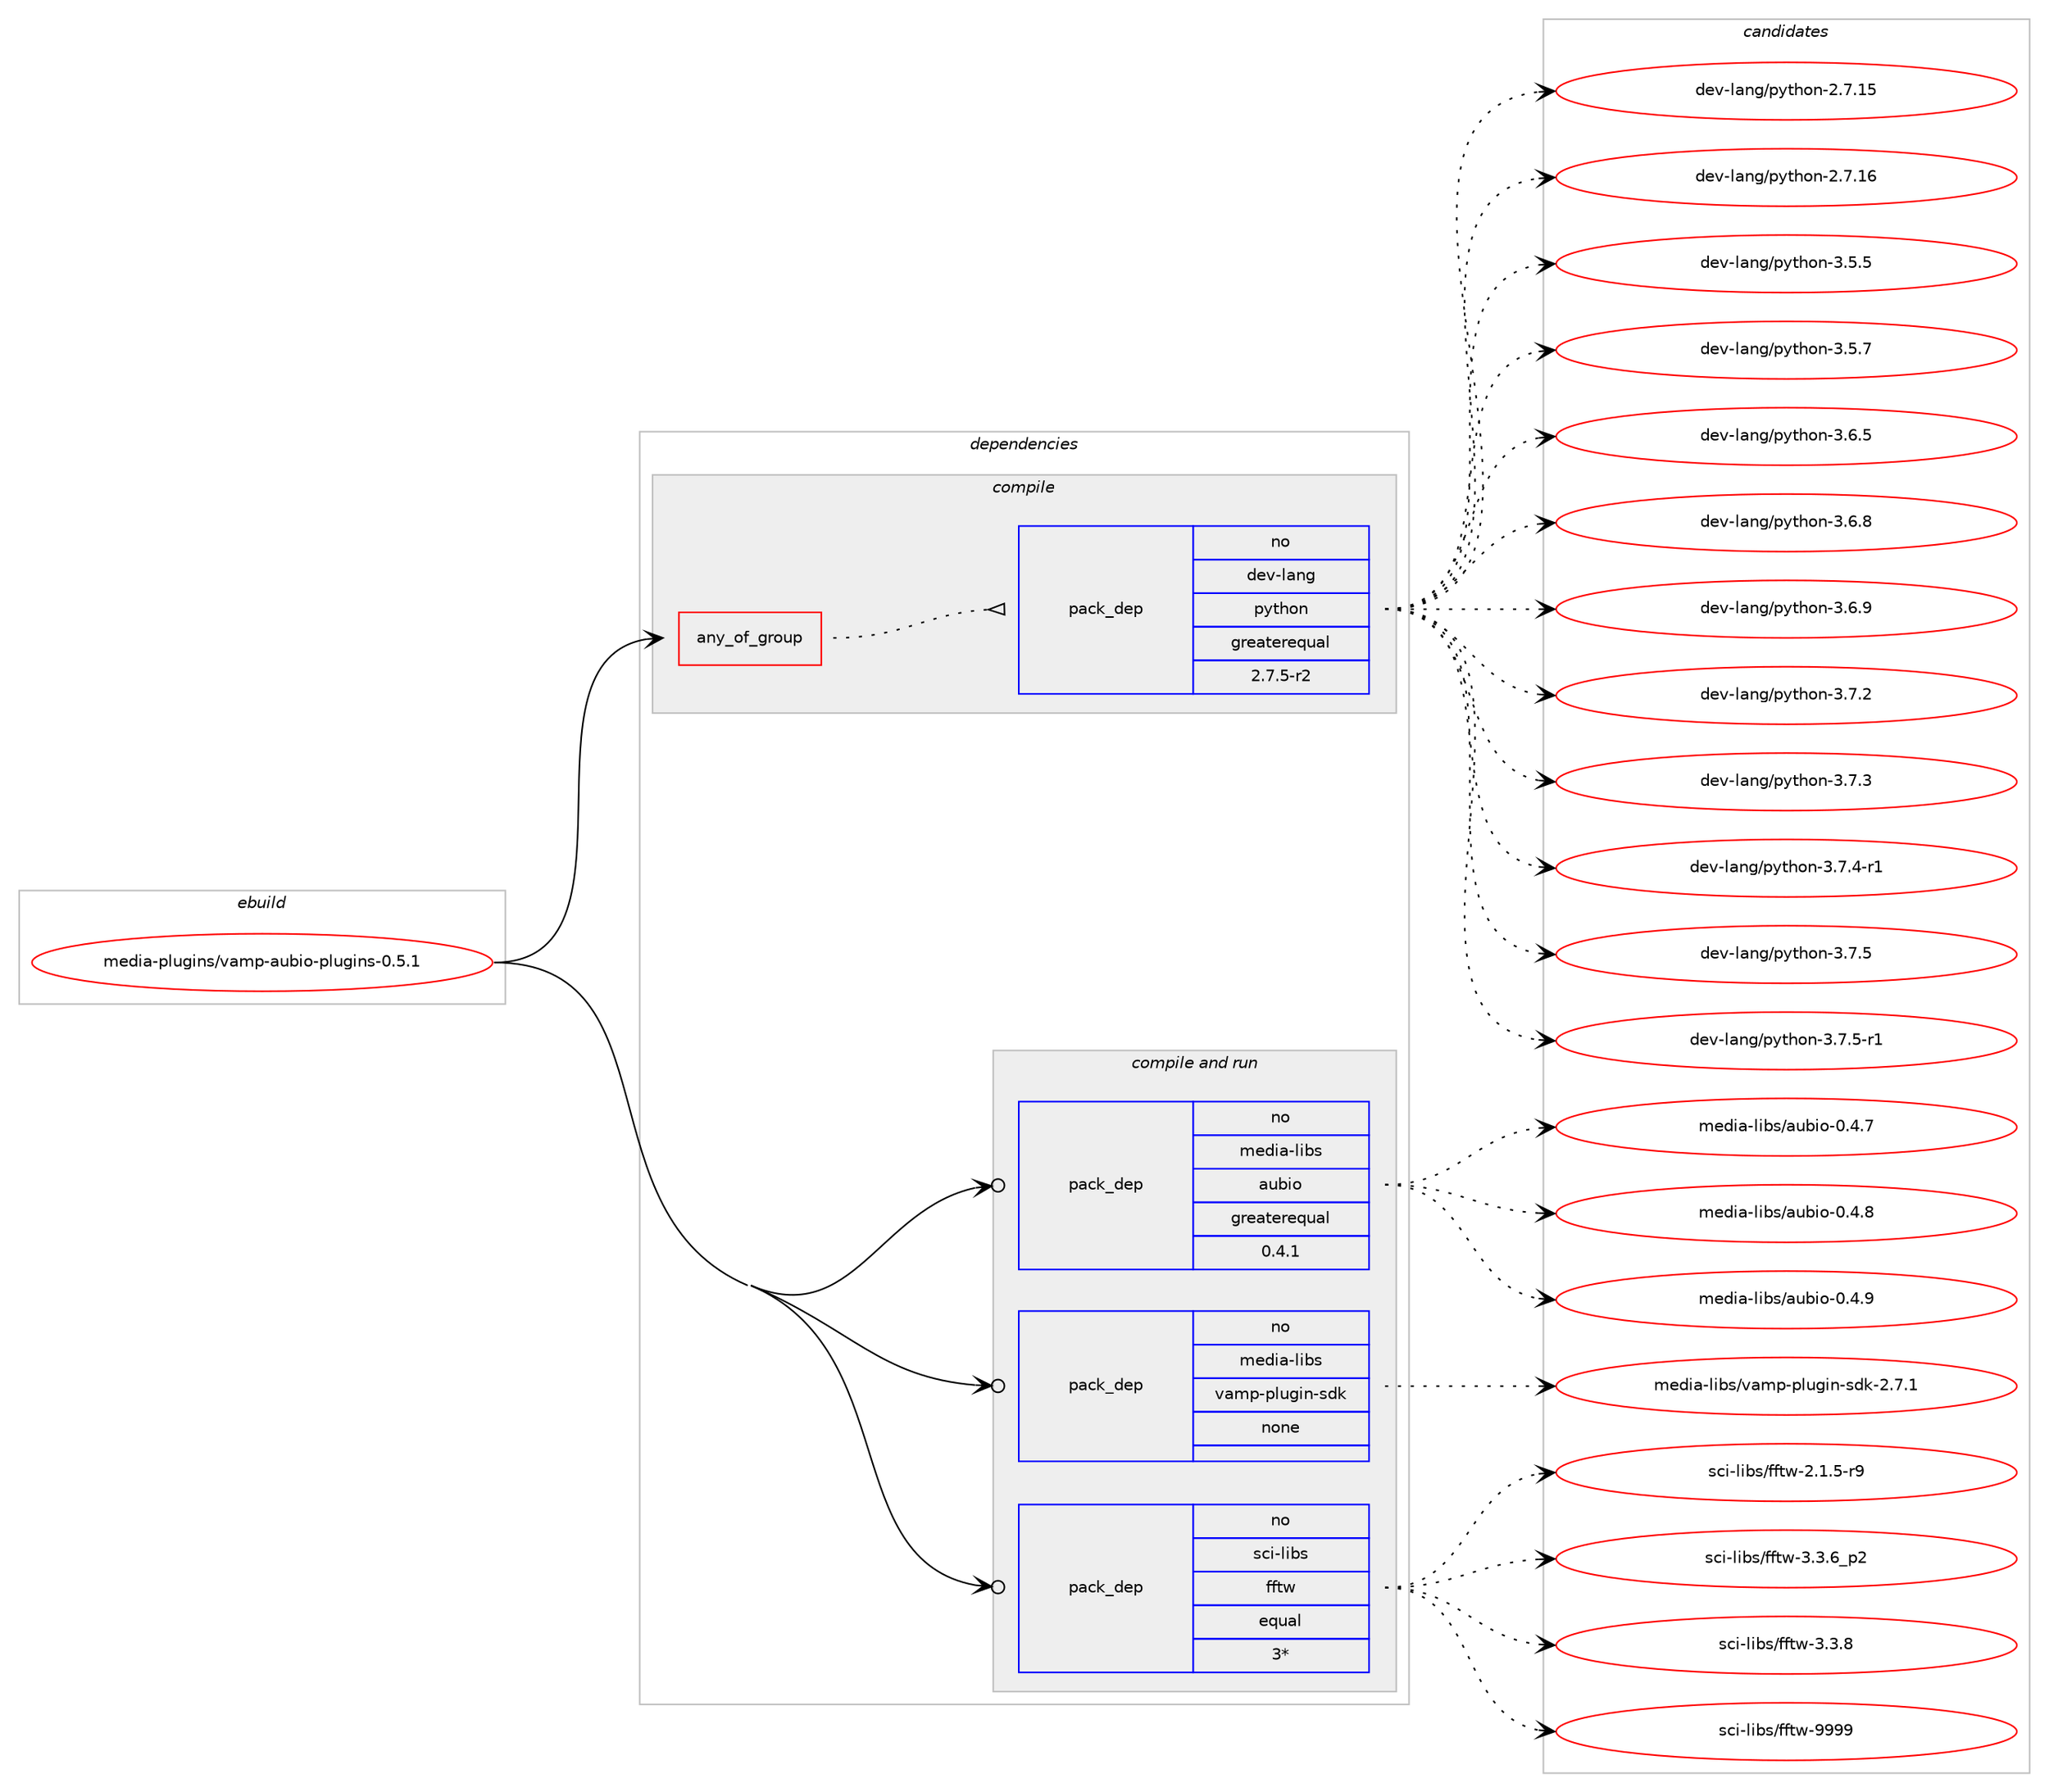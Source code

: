 digraph prolog {

# *************
# Graph options
# *************

newrank=true;
concentrate=true;
compound=true;
graph [rankdir=LR,fontname=Helvetica,fontsize=10,ranksep=1.5];#, ranksep=2.5, nodesep=0.2];
edge  [arrowhead=vee];
node  [fontname=Helvetica,fontsize=10];

# **********
# The ebuild
# **********

subgraph cluster_leftcol {
color=gray;
rank=same;
label=<<i>ebuild</i>>;
id [label="media-plugins/vamp-aubio-plugins-0.5.1", color=red, width=4, href="../media-plugins/vamp-aubio-plugins-0.5.1.svg"];
}

# ****************
# The dependencies
# ****************

subgraph cluster_midcol {
color=gray;
label=<<i>dependencies</i>>;
subgraph cluster_compile {
fillcolor="#eeeeee";
style=filled;
label=<<i>compile</i>>;
subgraph any13448 {
dependency795006 [label=<<TABLE BORDER="0" CELLBORDER="1" CELLSPACING="0" CELLPADDING="4"><TR><TD CELLPADDING="10">any_of_group</TD></TR></TABLE>>, shape=none, color=red];subgraph pack587921 {
dependency795007 [label=<<TABLE BORDER="0" CELLBORDER="1" CELLSPACING="0" CELLPADDING="4" WIDTH="220"><TR><TD ROWSPAN="6" CELLPADDING="30">pack_dep</TD></TR><TR><TD WIDTH="110">no</TD></TR><TR><TD>dev-lang</TD></TR><TR><TD>python</TD></TR><TR><TD>greaterequal</TD></TR><TR><TD>2.7.5-r2</TD></TR></TABLE>>, shape=none, color=blue];
}
dependency795006:e -> dependency795007:w [weight=20,style="dotted",arrowhead="oinv"];
}
id:e -> dependency795006:w [weight=20,style="solid",arrowhead="vee"];
}
subgraph cluster_compileandrun {
fillcolor="#eeeeee";
style=filled;
label=<<i>compile and run</i>>;
subgraph pack587922 {
dependency795008 [label=<<TABLE BORDER="0" CELLBORDER="1" CELLSPACING="0" CELLPADDING="4" WIDTH="220"><TR><TD ROWSPAN="6" CELLPADDING="30">pack_dep</TD></TR><TR><TD WIDTH="110">no</TD></TR><TR><TD>media-libs</TD></TR><TR><TD>aubio</TD></TR><TR><TD>greaterequal</TD></TR><TR><TD>0.4.1</TD></TR></TABLE>>, shape=none, color=blue];
}
id:e -> dependency795008:w [weight=20,style="solid",arrowhead="odotvee"];
subgraph pack587923 {
dependency795009 [label=<<TABLE BORDER="0" CELLBORDER="1" CELLSPACING="0" CELLPADDING="4" WIDTH="220"><TR><TD ROWSPAN="6" CELLPADDING="30">pack_dep</TD></TR><TR><TD WIDTH="110">no</TD></TR><TR><TD>media-libs</TD></TR><TR><TD>vamp-plugin-sdk</TD></TR><TR><TD>none</TD></TR><TR><TD></TD></TR></TABLE>>, shape=none, color=blue];
}
id:e -> dependency795009:w [weight=20,style="solid",arrowhead="odotvee"];
subgraph pack587924 {
dependency795010 [label=<<TABLE BORDER="0" CELLBORDER="1" CELLSPACING="0" CELLPADDING="4" WIDTH="220"><TR><TD ROWSPAN="6" CELLPADDING="30">pack_dep</TD></TR><TR><TD WIDTH="110">no</TD></TR><TR><TD>sci-libs</TD></TR><TR><TD>fftw</TD></TR><TR><TD>equal</TD></TR><TR><TD>3*</TD></TR></TABLE>>, shape=none, color=blue];
}
id:e -> dependency795010:w [weight=20,style="solid",arrowhead="odotvee"];
}
subgraph cluster_run {
fillcolor="#eeeeee";
style=filled;
label=<<i>run</i>>;
}
}

# **************
# The candidates
# **************

subgraph cluster_choices {
rank=same;
color=gray;
label=<<i>candidates</i>>;

subgraph choice587921 {
color=black;
nodesep=1;
choice10010111845108971101034711212111610411111045504655464953 [label="dev-lang/python-2.7.15", color=red, width=4,href="../dev-lang/python-2.7.15.svg"];
choice10010111845108971101034711212111610411111045504655464954 [label="dev-lang/python-2.7.16", color=red, width=4,href="../dev-lang/python-2.7.16.svg"];
choice100101118451089711010347112121116104111110455146534653 [label="dev-lang/python-3.5.5", color=red, width=4,href="../dev-lang/python-3.5.5.svg"];
choice100101118451089711010347112121116104111110455146534655 [label="dev-lang/python-3.5.7", color=red, width=4,href="../dev-lang/python-3.5.7.svg"];
choice100101118451089711010347112121116104111110455146544653 [label="dev-lang/python-3.6.5", color=red, width=4,href="../dev-lang/python-3.6.5.svg"];
choice100101118451089711010347112121116104111110455146544656 [label="dev-lang/python-3.6.8", color=red, width=4,href="../dev-lang/python-3.6.8.svg"];
choice100101118451089711010347112121116104111110455146544657 [label="dev-lang/python-3.6.9", color=red, width=4,href="../dev-lang/python-3.6.9.svg"];
choice100101118451089711010347112121116104111110455146554650 [label="dev-lang/python-3.7.2", color=red, width=4,href="../dev-lang/python-3.7.2.svg"];
choice100101118451089711010347112121116104111110455146554651 [label="dev-lang/python-3.7.3", color=red, width=4,href="../dev-lang/python-3.7.3.svg"];
choice1001011184510897110103471121211161041111104551465546524511449 [label="dev-lang/python-3.7.4-r1", color=red, width=4,href="../dev-lang/python-3.7.4-r1.svg"];
choice100101118451089711010347112121116104111110455146554653 [label="dev-lang/python-3.7.5", color=red, width=4,href="../dev-lang/python-3.7.5.svg"];
choice1001011184510897110103471121211161041111104551465546534511449 [label="dev-lang/python-3.7.5-r1", color=red, width=4,href="../dev-lang/python-3.7.5-r1.svg"];
dependency795007:e -> choice10010111845108971101034711212111610411111045504655464953:w [style=dotted,weight="100"];
dependency795007:e -> choice10010111845108971101034711212111610411111045504655464954:w [style=dotted,weight="100"];
dependency795007:e -> choice100101118451089711010347112121116104111110455146534653:w [style=dotted,weight="100"];
dependency795007:e -> choice100101118451089711010347112121116104111110455146534655:w [style=dotted,weight="100"];
dependency795007:e -> choice100101118451089711010347112121116104111110455146544653:w [style=dotted,weight="100"];
dependency795007:e -> choice100101118451089711010347112121116104111110455146544656:w [style=dotted,weight="100"];
dependency795007:e -> choice100101118451089711010347112121116104111110455146544657:w [style=dotted,weight="100"];
dependency795007:e -> choice100101118451089711010347112121116104111110455146554650:w [style=dotted,weight="100"];
dependency795007:e -> choice100101118451089711010347112121116104111110455146554651:w [style=dotted,weight="100"];
dependency795007:e -> choice1001011184510897110103471121211161041111104551465546524511449:w [style=dotted,weight="100"];
dependency795007:e -> choice100101118451089711010347112121116104111110455146554653:w [style=dotted,weight="100"];
dependency795007:e -> choice1001011184510897110103471121211161041111104551465546534511449:w [style=dotted,weight="100"];
}
subgraph choice587922 {
color=black;
nodesep=1;
choice109101100105974510810598115479711798105111454846524655 [label="media-libs/aubio-0.4.7", color=red, width=4,href="../media-libs/aubio-0.4.7.svg"];
choice109101100105974510810598115479711798105111454846524656 [label="media-libs/aubio-0.4.8", color=red, width=4,href="../media-libs/aubio-0.4.8.svg"];
choice109101100105974510810598115479711798105111454846524657 [label="media-libs/aubio-0.4.9", color=red, width=4,href="../media-libs/aubio-0.4.9.svg"];
dependency795008:e -> choice109101100105974510810598115479711798105111454846524655:w [style=dotted,weight="100"];
dependency795008:e -> choice109101100105974510810598115479711798105111454846524656:w [style=dotted,weight="100"];
dependency795008:e -> choice109101100105974510810598115479711798105111454846524657:w [style=dotted,weight="100"];
}
subgraph choice587923 {
color=black;
nodesep=1;
choice10910110010597451081059811547118971091124511210811710310511045115100107455046554649 [label="media-libs/vamp-plugin-sdk-2.7.1", color=red, width=4,href="../media-libs/vamp-plugin-sdk-2.7.1.svg"];
dependency795009:e -> choice10910110010597451081059811547118971091124511210811710310511045115100107455046554649:w [style=dotted,weight="100"];
}
subgraph choice587924 {
color=black;
nodesep=1;
choice115991054510810598115471021021161194550464946534511457 [label="sci-libs/fftw-2.1.5-r9", color=red, width=4,href="../sci-libs/fftw-2.1.5-r9.svg"];
choice115991054510810598115471021021161194551465146549511250 [label="sci-libs/fftw-3.3.6_p2", color=red, width=4,href="../sci-libs/fftw-3.3.6_p2.svg"];
choice11599105451081059811547102102116119455146514656 [label="sci-libs/fftw-3.3.8", color=red, width=4,href="../sci-libs/fftw-3.3.8.svg"];
choice115991054510810598115471021021161194557575757 [label="sci-libs/fftw-9999", color=red, width=4,href="../sci-libs/fftw-9999.svg"];
dependency795010:e -> choice115991054510810598115471021021161194550464946534511457:w [style=dotted,weight="100"];
dependency795010:e -> choice115991054510810598115471021021161194551465146549511250:w [style=dotted,weight="100"];
dependency795010:e -> choice11599105451081059811547102102116119455146514656:w [style=dotted,weight="100"];
dependency795010:e -> choice115991054510810598115471021021161194557575757:w [style=dotted,weight="100"];
}
}

}
